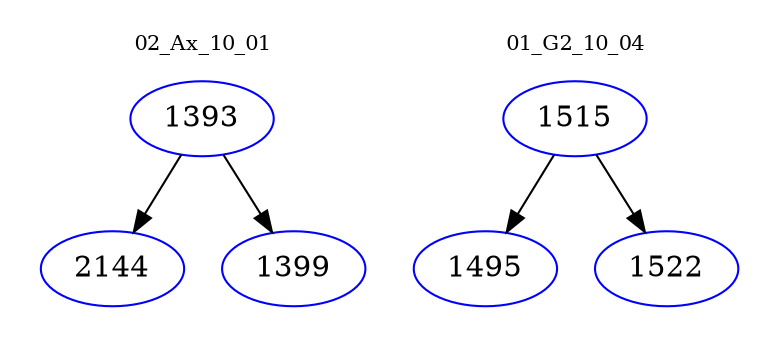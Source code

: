 digraph{
subgraph cluster_0 {
color = white
label = "02_Ax_10_01";
fontsize=10;
T0_1393 [label="1393", color="blue"]
T0_1393 -> T0_2144 [color="black"]
T0_2144 [label="2144", color="blue"]
T0_1393 -> T0_1399 [color="black"]
T0_1399 [label="1399", color="blue"]
}
subgraph cluster_1 {
color = white
label = "01_G2_10_04";
fontsize=10;
T1_1515 [label="1515", color="blue"]
T1_1515 -> T1_1495 [color="black"]
T1_1495 [label="1495", color="blue"]
T1_1515 -> T1_1522 [color="black"]
T1_1522 [label="1522", color="blue"]
}
}
